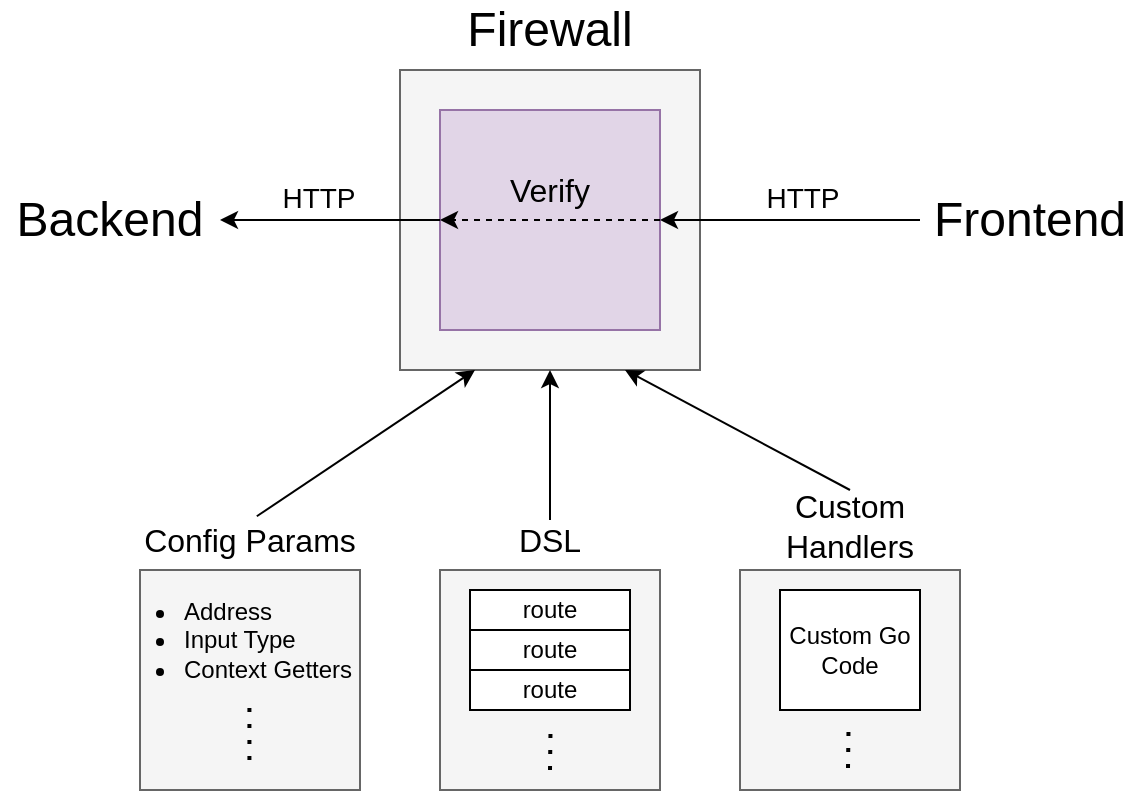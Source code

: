 <mxfile version="14.6.12" type="device"><diagram id="3_wRTkT6le6cHDZMlzje" name="Page-1"><mxGraphModel dx="674" dy="-26" grid="1" gridSize="10" guides="1" tooltips="1" connect="1" arrows="1" fold="1" page="0" pageScale="1" pageWidth="850" pageHeight="1100" math="0" shadow="0"><root><mxCell id="0"/><mxCell id="1" parent="0"/><mxCell id="jAVxpF_-SuZLJfv8-tUW-1" value="" style="rounded=0;whiteSpace=wrap;html=1;fillColor=#f5f5f5;strokeColor=#666666;fontColor=#333333;" vertex="1" parent="1"><mxGeometry x="360" y="450" width="150" height="150" as="geometry"/></mxCell><mxCell id="jAVxpF_-SuZLJfv8-tUW-2" value="&lt;font style=&quot;font-size: 24px&quot;&gt;Firewall&lt;/font&gt;" style="text;html=1;strokeColor=none;fillColor=none;align=center;verticalAlign=middle;whiteSpace=wrap;rounded=0;" vertex="1" parent="1"><mxGeometry x="360" y="420" width="150" height="20" as="geometry"/></mxCell><mxCell id="jAVxpF_-SuZLJfv8-tUW-3" value="" style="rounded=0;whiteSpace=wrap;html=1;fillColor=#e1d5e7;strokeColor=#9673a6;" vertex="1" parent="1"><mxGeometry x="380" y="470" width="110" height="110" as="geometry"/></mxCell><mxCell id="jAVxpF_-SuZLJfv8-tUW-4" value="&lt;font style=&quot;font-size: 16px&quot;&gt;Verify&lt;/font&gt;" style="text;html=1;strokeColor=none;fillColor=none;align=center;verticalAlign=middle;whiteSpace=wrap;rounded=0;" vertex="1" parent="1"><mxGeometry x="360" y="500" width="150" height="20" as="geometry"/></mxCell><mxCell id="jAVxpF_-SuZLJfv8-tUW-5" value="&lt;font style=&quot;font-size: 24px&quot;&gt;Frontend&lt;/font&gt;" style="text;html=1;strokeColor=none;fillColor=none;align=center;verticalAlign=middle;whiteSpace=wrap;rounded=0;" vertex="1" parent="1"><mxGeometry x="620" y="507.5" width="110" height="35" as="geometry"/></mxCell><mxCell id="jAVxpF_-SuZLJfv8-tUW-6" value="&lt;font style=&quot;font-size: 24px&quot;&gt;Backend&lt;/font&gt;" style="text;html=1;strokeColor=none;fillColor=none;align=center;verticalAlign=middle;whiteSpace=wrap;rounded=0;" vertex="1" parent="1"><mxGeometry x="160" y="515" width="110" height="20" as="geometry"/></mxCell><mxCell id="jAVxpF_-SuZLJfv8-tUW-7" value="" style="endArrow=classic;html=1;exitX=0;exitY=0.5;exitDx=0;exitDy=0;" edge="1" parent="1" source="jAVxpF_-SuZLJfv8-tUW-5" target="jAVxpF_-SuZLJfv8-tUW-3"><mxGeometry width="50" height="50" relative="1" as="geometry"><mxPoint x="618" y="526" as="sourcePoint"/><mxPoint x="500" y="490" as="targetPoint"/></mxGeometry></mxCell><mxCell id="jAVxpF_-SuZLJfv8-tUW-8" value="&lt;font style=&quot;font-size: 14px&quot;&gt;HTTP&lt;/font&gt;" style="edgeLabel;html=1;align=center;verticalAlign=middle;resizable=0;points=[];" vertex="1" connectable="0" parent="jAVxpF_-SuZLJfv8-tUW-7"><mxGeometry x="0.294" y="-1" relative="1" as="geometry"><mxPoint x="25" y="-10" as="offset"/></mxGeometry></mxCell><mxCell id="jAVxpF_-SuZLJfv8-tUW-9" value="" style="endArrow=classic;html=1;entryX=0;entryY=0.5;entryDx=0;entryDy=0;exitX=1;exitY=0.5;exitDx=0;exitDy=0;dashed=1;" edge="1" parent="1" source="jAVxpF_-SuZLJfv8-tUW-3" target="jAVxpF_-SuZLJfv8-tUW-3"><mxGeometry width="50" height="50" relative="1" as="geometry"><mxPoint x="320" y="620" as="sourcePoint"/><mxPoint x="370" y="570" as="targetPoint"/></mxGeometry></mxCell><mxCell id="jAVxpF_-SuZLJfv8-tUW-10" value="" style="endArrow=classic;html=1;entryX=1;entryY=0.5;entryDx=0;entryDy=0;exitX=0;exitY=0.5;exitDx=0;exitDy=0;" edge="1" parent="1" source="jAVxpF_-SuZLJfv8-tUW-3" target="jAVxpF_-SuZLJfv8-tUW-6"><mxGeometry width="50" height="50" relative="1" as="geometry"><mxPoint x="320" y="620" as="sourcePoint"/><mxPoint x="370" y="570" as="targetPoint"/></mxGeometry></mxCell><mxCell id="jAVxpF_-SuZLJfv8-tUW-33" value="&lt;font style=&quot;font-size: 14px&quot;&gt;HTTP&lt;/font&gt;" style="edgeLabel;html=1;align=center;verticalAlign=middle;resizable=0;points=[];" vertex="1" connectable="0" parent="jAVxpF_-SuZLJfv8-tUW-10"><mxGeometry x="0.497" y="-2" relative="1" as="geometry"><mxPoint x="21" y="-9" as="offset"/></mxGeometry></mxCell><mxCell id="jAVxpF_-SuZLJfv8-tUW-11" value="" style="rounded=0;whiteSpace=wrap;html=1;fillColor=#f5f5f5;strokeColor=#666666;fontColor=#333333;" vertex="1" parent="1"><mxGeometry x="230" y="700" width="110" height="110" as="geometry"/></mxCell><mxCell id="jAVxpF_-SuZLJfv8-tUW-12" value="" style="rounded=0;whiteSpace=wrap;html=1;fillColor=#f5f5f5;strokeColor=#666666;fontColor=#333333;" vertex="1" parent="1"><mxGeometry x="380" y="700" width="110" height="110" as="geometry"/></mxCell><mxCell id="jAVxpF_-SuZLJfv8-tUW-13" value="" style="rounded=0;whiteSpace=wrap;html=1;fillColor=#f5f5f5;strokeColor=#666666;fontColor=#333333;" vertex="1" parent="1"><mxGeometry x="530" y="700" width="110" height="110" as="geometry"/></mxCell><mxCell id="jAVxpF_-SuZLJfv8-tUW-14" value="&lt;font style=&quot;font-size: 16px&quot;&gt;Config Params&lt;/font&gt;" style="text;html=1;strokeColor=none;fillColor=none;align=center;verticalAlign=middle;whiteSpace=wrap;rounded=0;" vertex="1" parent="1"><mxGeometry x="230" y="675" width="110" height="20" as="geometry"/></mxCell><mxCell id="jAVxpF_-SuZLJfv8-tUW-15" value="&lt;font style=&quot;font-size: 16px&quot;&gt;DSL&lt;/font&gt;" style="text;html=1;strokeColor=none;fillColor=none;align=center;verticalAlign=middle;whiteSpace=wrap;rounded=0;" vertex="1" parent="1"><mxGeometry x="380" y="675" width="110" height="20" as="geometry"/></mxCell><mxCell id="jAVxpF_-SuZLJfv8-tUW-16" value="&lt;font style=&quot;font-size: 16px&quot;&gt;Custom Handlers&lt;/font&gt;" style="text;html=1;strokeColor=none;fillColor=none;align=center;verticalAlign=middle;whiteSpace=wrap;rounded=0;" vertex="1" parent="1"><mxGeometry x="530" y="660" width="110" height="35" as="geometry"/></mxCell><mxCell id="jAVxpF_-SuZLJfv8-tUW-17" value="&lt;ul&gt;&lt;li&gt;Address&lt;/li&gt;&lt;li&gt;Input Type&lt;br&gt;&lt;/li&gt;&lt;li&gt;Context Getters&lt;br&gt;&lt;/li&gt;&lt;/ul&gt;" style="text;strokeColor=none;fillColor=none;html=1;whiteSpace=wrap;verticalAlign=middle;overflow=hidden;" vertex="1" parent="1"><mxGeometry x="210" y="695" width="130" height="80" as="geometry"/></mxCell><mxCell id="jAVxpF_-SuZLJfv8-tUW-19" value="" style="endArrow=none;dashed=1;html=1;dashPattern=1 3;strokeWidth=2;" edge="1" parent="1"><mxGeometry width="50" height="50" relative="1" as="geometry"><mxPoint x="284.71" y="795" as="sourcePoint"/><mxPoint x="284.71" y="765" as="targetPoint"/><Array as="points"><mxPoint x="285" y="795"/></Array></mxGeometry></mxCell><mxCell id="jAVxpF_-SuZLJfv8-tUW-20" value="" style="rounded=0;whiteSpace=wrap;html=1;" vertex="1" parent="1"><mxGeometry x="395" y="710" width="80" height="20" as="geometry"/></mxCell><mxCell id="jAVxpF_-SuZLJfv8-tUW-21" value="route" style="text;html=1;strokeColor=none;fillColor=none;align=center;verticalAlign=middle;whiteSpace=wrap;rounded=0;" vertex="1" parent="1"><mxGeometry x="420" y="710" width="30" height="20" as="geometry"/></mxCell><mxCell id="jAVxpF_-SuZLJfv8-tUW-23" value="" style="rounded=0;whiteSpace=wrap;html=1;" vertex="1" parent="1"><mxGeometry x="395" y="730" width="80" height="20" as="geometry"/></mxCell><mxCell id="jAVxpF_-SuZLJfv8-tUW-24" value="route" style="text;html=1;strokeColor=none;fillColor=none;align=center;verticalAlign=middle;whiteSpace=wrap;rounded=0;" vertex="1" parent="1"><mxGeometry x="420" y="730" width="30" height="20" as="geometry"/></mxCell><mxCell id="jAVxpF_-SuZLJfv8-tUW-25" value="" style="rounded=0;whiteSpace=wrap;html=1;" vertex="1" parent="1"><mxGeometry x="395" y="750" width="80" height="20" as="geometry"/></mxCell><mxCell id="jAVxpF_-SuZLJfv8-tUW-26" value="route" style="text;html=1;strokeColor=none;fillColor=none;align=center;verticalAlign=middle;whiteSpace=wrap;rounded=0;" vertex="1" parent="1"><mxGeometry x="420" y="750" width="30" height="20" as="geometry"/></mxCell><mxCell id="jAVxpF_-SuZLJfv8-tUW-27" value="" style="endArrow=none;dashed=1;html=1;dashPattern=1 3;strokeWidth=2;" edge="1" parent="1"><mxGeometry width="50" height="50" relative="1" as="geometry"><mxPoint x="435.0" y="800" as="sourcePoint"/><mxPoint x="435.29" y="778" as="targetPoint"/><Array as="points"><mxPoint x="435.29" y="800"/></Array></mxGeometry></mxCell><mxCell id="jAVxpF_-SuZLJfv8-tUW-28" value="Custom Go Code" style="rounded=0;whiteSpace=wrap;html=1;" vertex="1" parent="1"><mxGeometry x="550" y="710" width="70" height="60" as="geometry"/></mxCell><mxCell id="jAVxpF_-SuZLJfv8-tUW-29" value="" style="endArrow=none;dashed=1;html=1;dashPattern=1 3;strokeWidth=2;" edge="1" parent="1"><mxGeometry width="50" height="50" relative="1" as="geometry"><mxPoint x="584.0" y="799" as="sourcePoint"/><mxPoint x="584.29" y="777" as="targetPoint"/><Array as="points"><mxPoint x="584.29" y="799"/></Array></mxGeometry></mxCell><mxCell id="jAVxpF_-SuZLJfv8-tUW-30" value="" style="endArrow=classic;html=1;exitX=0.531;exitY=-0.093;exitDx=0;exitDy=0;exitPerimeter=0;entryX=0.25;entryY=1;entryDx=0;entryDy=0;" edge="1" parent="1" source="jAVxpF_-SuZLJfv8-tUW-14" target="jAVxpF_-SuZLJfv8-tUW-1"><mxGeometry width="50" height="50" relative="1" as="geometry"><mxPoint x="270" y="660" as="sourcePoint"/><mxPoint x="320" y="610" as="targetPoint"/></mxGeometry></mxCell><mxCell id="jAVxpF_-SuZLJfv8-tUW-31" value="" style="endArrow=classic;html=1;exitX=0.5;exitY=0;exitDx=0;exitDy=0;entryX=0.5;entryY=1;entryDx=0;entryDy=0;" edge="1" parent="1" source="jAVxpF_-SuZLJfv8-tUW-15" target="jAVxpF_-SuZLJfv8-tUW-1"><mxGeometry width="50" height="50" relative="1" as="geometry"><mxPoint x="500" y="650" as="sourcePoint"/><mxPoint x="550" y="600" as="targetPoint"/></mxGeometry></mxCell><mxCell id="jAVxpF_-SuZLJfv8-tUW-32" value="" style="endArrow=classic;html=1;exitX=0.5;exitY=0;exitDx=0;exitDy=0;entryX=0.75;entryY=1;entryDx=0;entryDy=0;" edge="1" parent="1" source="jAVxpF_-SuZLJfv8-tUW-16" target="jAVxpF_-SuZLJfv8-tUW-1"><mxGeometry width="50" height="50" relative="1" as="geometry"><mxPoint x="760" y="700" as="sourcePoint"/><mxPoint x="760" y="625" as="targetPoint"/></mxGeometry></mxCell></root></mxGraphModel></diagram></mxfile>